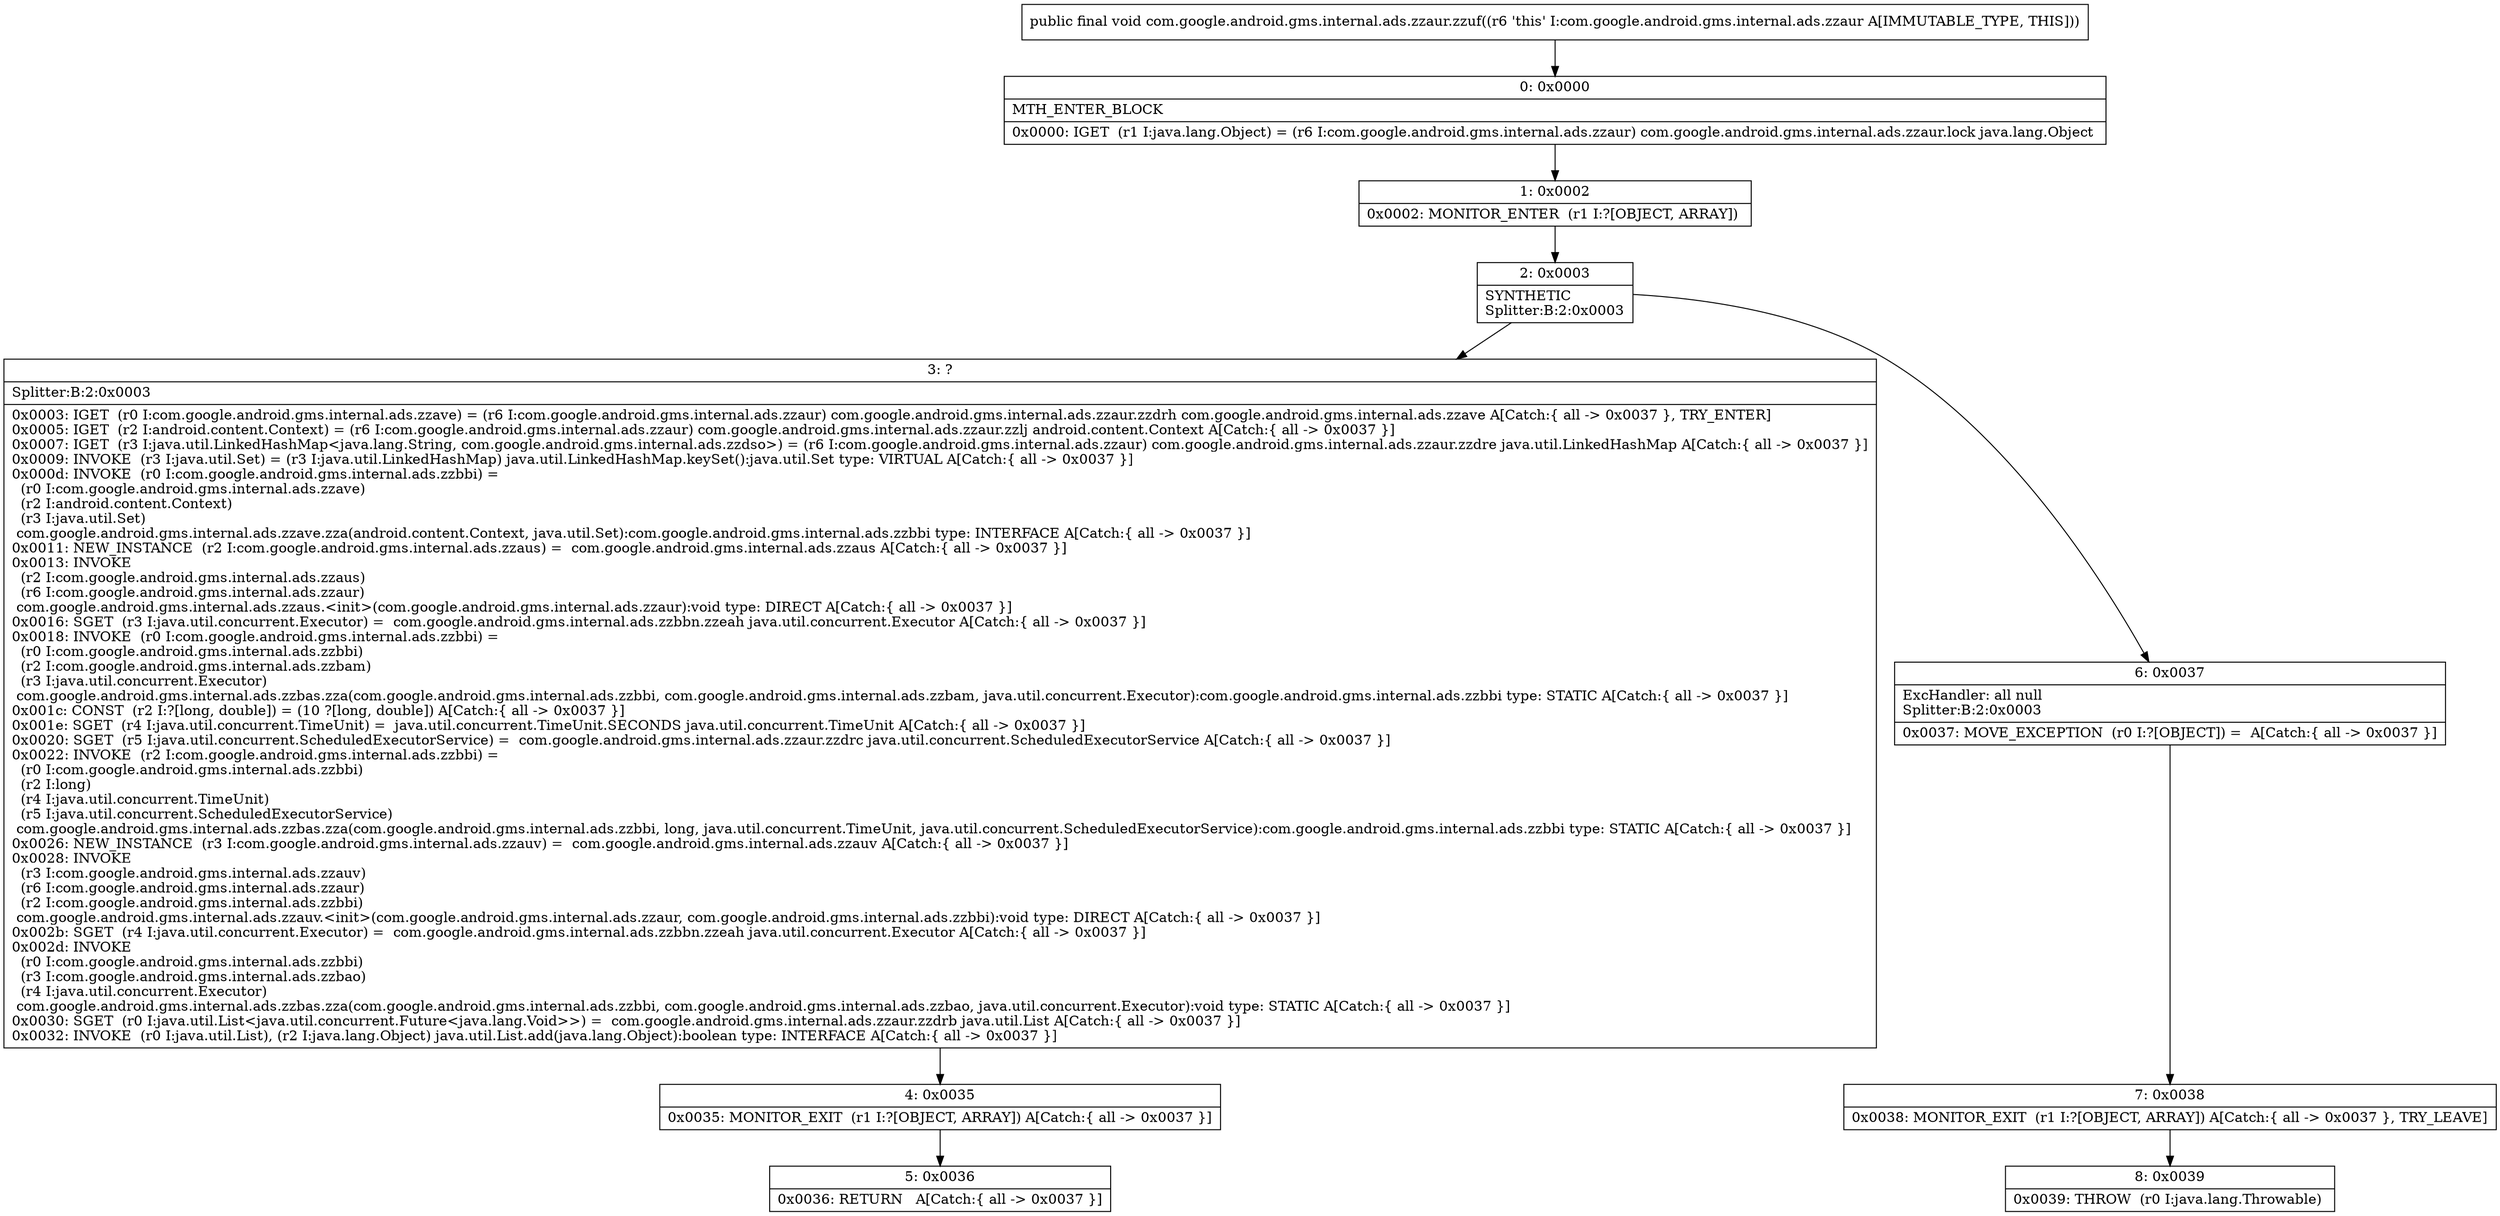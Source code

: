 digraph "CFG forcom.google.android.gms.internal.ads.zzaur.zzuf()V" {
Node_0 [shape=record,label="{0\:\ 0x0000|MTH_ENTER_BLOCK\l|0x0000: IGET  (r1 I:java.lang.Object) = (r6 I:com.google.android.gms.internal.ads.zzaur) com.google.android.gms.internal.ads.zzaur.lock java.lang.Object \l}"];
Node_1 [shape=record,label="{1\:\ 0x0002|0x0002: MONITOR_ENTER  (r1 I:?[OBJECT, ARRAY]) \l}"];
Node_2 [shape=record,label="{2\:\ 0x0003|SYNTHETIC\lSplitter:B:2:0x0003\l}"];
Node_3 [shape=record,label="{3\:\ ?|Splitter:B:2:0x0003\l|0x0003: IGET  (r0 I:com.google.android.gms.internal.ads.zzave) = (r6 I:com.google.android.gms.internal.ads.zzaur) com.google.android.gms.internal.ads.zzaur.zzdrh com.google.android.gms.internal.ads.zzave A[Catch:\{ all \-\> 0x0037 \}, TRY_ENTER]\l0x0005: IGET  (r2 I:android.content.Context) = (r6 I:com.google.android.gms.internal.ads.zzaur) com.google.android.gms.internal.ads.zzaur.zzlj android.content.Context A[Catch:\{ all \-\> 0x0037 \}]\l0x0007: IGET  (r3 I:java.util.LinkedHashMap\<java.lang.String, com.google.android.gms.internal.ads.zzdso\>) = (r6 I:com.google.android.gms.internal.ads.zzaur) com.google.android.gms.internal.ads.zzaur.zzdre java.util.LinkedHashMap A[Catch:\{ all \-\> 0x0037 \}]\l0x0009: INVOKE  (r3 I:java.util.Set) = (r3 I:java.util.LinkedHashMap) java.util.LinkedHashMap.keySet():java.util.Set type: VIRTUAL A[Catch:\{ all \-\> 0x0037 \}]\l0x000d: INVOKE  (r0 I:com.google.android.gms.internal.ads.zzbbi) = \l  (r0 I:com.google.android.gms.internal.ads.zzave)\l  (r2 I:android.content.Context)\l  (r3 I:java.util.Set)\l com.google.android.gms.internal.ads.zzave.zza(android.content.Context, java.util.Set):com.google.android.gms.internal.ads.zzbbi type: INTERFACE A[Catch:\{ all \-\> 0x0037 \}]\l0x0011: NEW_INSTANCE  (r2 I:com.google.android.gms.internal.ads.zzaus) =  com.google.android.gms.internal.ads.zzaus A[Catch:\{ all \-\> 0x0037 \}]\l0x0013: INVOKE  \l  (r2 I:com.google.android.gms.internal.ads.zzaus)\l  (r6 I:com.google.android.gms.internal.ads.zzaur)\l com.google.android.gms.internal.ads.zzaus.\<init\>(com.google.android.gms.internal.ads.zzaur):void type: DIRECT A[Catch:\{ all \-\> 0x0037 \}]\l0x0016: SGET  (r3 I:java.util.concurrent.Executor) =  com.google.android.gms.internal.ads.zzbbn.zzeah java.util.concurrent.Executor A[Catch:\{ all \-\> 0x0037 \}]\l0x0018: INVOKE  (r0 I:com.google.android.gms.internal.ads.zzbbi) = \l  (r0 I:com.google.android.gms.internal.ads.zzbbi)\l  (r2 I:com.google.android.gms.internal.ads.zzbam)\l  (r3 I:java.util.concurrent.Executor)\l com.google.android.gms.internal.ads.zzbas.zza(com.google.android.gms.internal.ads.zzbbi, com.google.android.gms.internal.ads.zzbam, java.util.concurrent.Executor):com.google.android.gms.internal.ads.zzbbi type: STATIC A[Catch:\{ all \-\> 0x0037 \}]\l0x001c: CONST  (r2 I:?[long, double]) = (10 ?[long, double]) A[Catch:\{ all \-\> 0x0037 \}]\l0x001e: SGET  (r4 I:java.util.concurrent.TimeUnit) =  java.util.concurrent.TimeUnit.SECONDS java.util.concurrent.TimeUnit A[Catch:\{ all \-\> 0x0037 \}]\l0x0020: SGET  (r5 I:java.util.concurrent.ScheduledExecutorService) =  com.google.android.gms.internal.ads.zzaur.zzdrc java.util.concurrent.ScheduledExecutorService A[Catch:\{ all \-\> 0x0037 \}]\l0x0022: INVOKE  (r2 I:com.google.android.gms.internal.ads.zzbbi) = \l  (r0 I:com.google.android.gms.internal.ads.zzbbi)\l  (r2 I:long)\l  (r4 I:java.util.concurrent.TimeUnit)\l  (r5 I:java.util.concurrent.ScheduledExecutorService)\l com.google.android.gms.internal.ads.zzbas.zza(com.google.android.gms.internal.ads.zzbbi, long, java.util.concurrent.TimeUnit, java.util.concurrent.ScheduledExecutorService):com.google.android.gms.internal.ads.zzbbi type: STATIC A[Catch:\{ all \-\> 0x0037 \}]\l0x0026: NEW_INSTANCE  (r3 I:com.google.android.gms.internal.ads.zzauv) =  com.google.android.gms.internal.ads.zzauv A[Catch:\{ all \-\> 0x0037 \}]\l0x0028: INVOKE  \l  (r3 I:com.google.android.gms.internal.ads.zzauv)\l  (r6 I:com.google.android.gms.internal.ads.zzaur)\l  (r2 I:com.google.android.gms.internal.ads.zzbbi)\l com.google.android.gms.internal.ads.zzauv.\<init\>(com.google.android.gms.internal.ads.zzaur, com.google.android.gms.internal.ads.zzbbi):void type: DIRECT A[Catch:\{ all \-\> 0x0037 \}]\l0x002b: SGET  (r4 I:java.util.concurrent.Executor) =  com.google.android.gms.internal.ads.zzbbn.zzeah java.util.concurrent.Executor A[Catch:\{ all \-\> 0x0037 \}]\l0x002d: INVOKE  \l  (r0 I:com.google.android.gms.internal.ads.zzbbi)\l  (r3 I:com.google.android.gms.internal.ads.zzbao)\l  (r4 I:java.util.concurrent.Executor)\l com.google.android.gms.internal.ads.zzbas.zza(com.google.android.gms.internal.ads.zzbbi, com.google.android.gms.internal.ads.zzbao, java.util.concurrent.Executor):void type: STATIC A[Catch:\{ all \-\> 0x0037 \}]\l0x0030: SGET  (r0 I:java.util.List\<java.util.concurrent.Future\<java.lang.Void\>\>) =  com.google.android.gms.internal.ads.zzaur.zzdrb java.util.List A[Catch:\{ all \-\> 0x0037 \}]\l0x0032: INVOKE  (r0 I:java.util.List), (r2 I:java.lang.Object) java.util.List.add(java.lang.Object):boolean type: INTERFACE A[Catch:\{ all \-\> 0x0037 \}]\l}"];
Node_4 [shape=record,label="{4\:\ 0x0035|0x0035: MONITOR_EXIT  (r1 I:?[OBJECT, ARRAY]) A[Catch:\{ all \-\> 0x0037 \}]\l}"];
Node_5 [shape=record,label="{5\:\ 0x0036|0x0036: RETURN   A[Catch:\{ all \-\> 0x0037 \}]\l}"];
Node_6 [shape=record,label="{6\:\ 0x0037|ExcHandler: all null\lSplitter:B:2:0x0003\l|0x0037: MOVE_EXCEPTION  (r0 I:?[OBJECT]) =  A[Catch:\{ all \-\> 0x0037 \}]\l}"];
Node_7 [shape=record,label="{7\:\ 0x0038|0x0038: MONITOR_EXIT  (r1 I:?[OBJECT, ARRAY]) A[Catch:\{ all \-\> 0x0037 \}, TRY_LEAVE]\l}"];
Node_8 [shape=record,label="{8\:\ 0x0039|0x0039: THROW  (r0 I:java.lang.Throwable) \l}"];
MethodNode[shape=record,label="{public final void com.google.android.gms.internal.ads.zzaur.zzuf((r6 'this' I:com.google.android.gms.internal.ads.zzaur A[IMMUTABLE_TYPE, THIS])) }"];
MethodNode -> Node_0;
Node_0 -> Node_1;
Node_1 -> Node_2;
Node_2 -> Node_3;
Node_2 -> Node_6;
Node_3 -> Node_4;
Node_4 -> Node_5;
Node_6 -> Node_7;
Node_7 -> Node_8;
}

